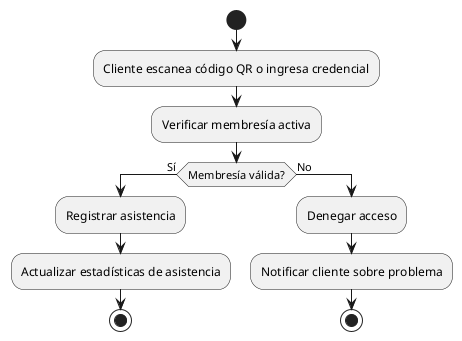 @startuml actividad_control_asistencia
start
:Cliente escanea código QR o ingresa credencial;
:Verificar membresía activa;
if (Membresía válida?) then (Sí)
  :Registrar asistencia;
  :Actualizar estadísticas de asistencia;
  stop
else (No)
  :Denegar acceso;
  :Notificar cliente sobre problema;
  stop
@enduml
